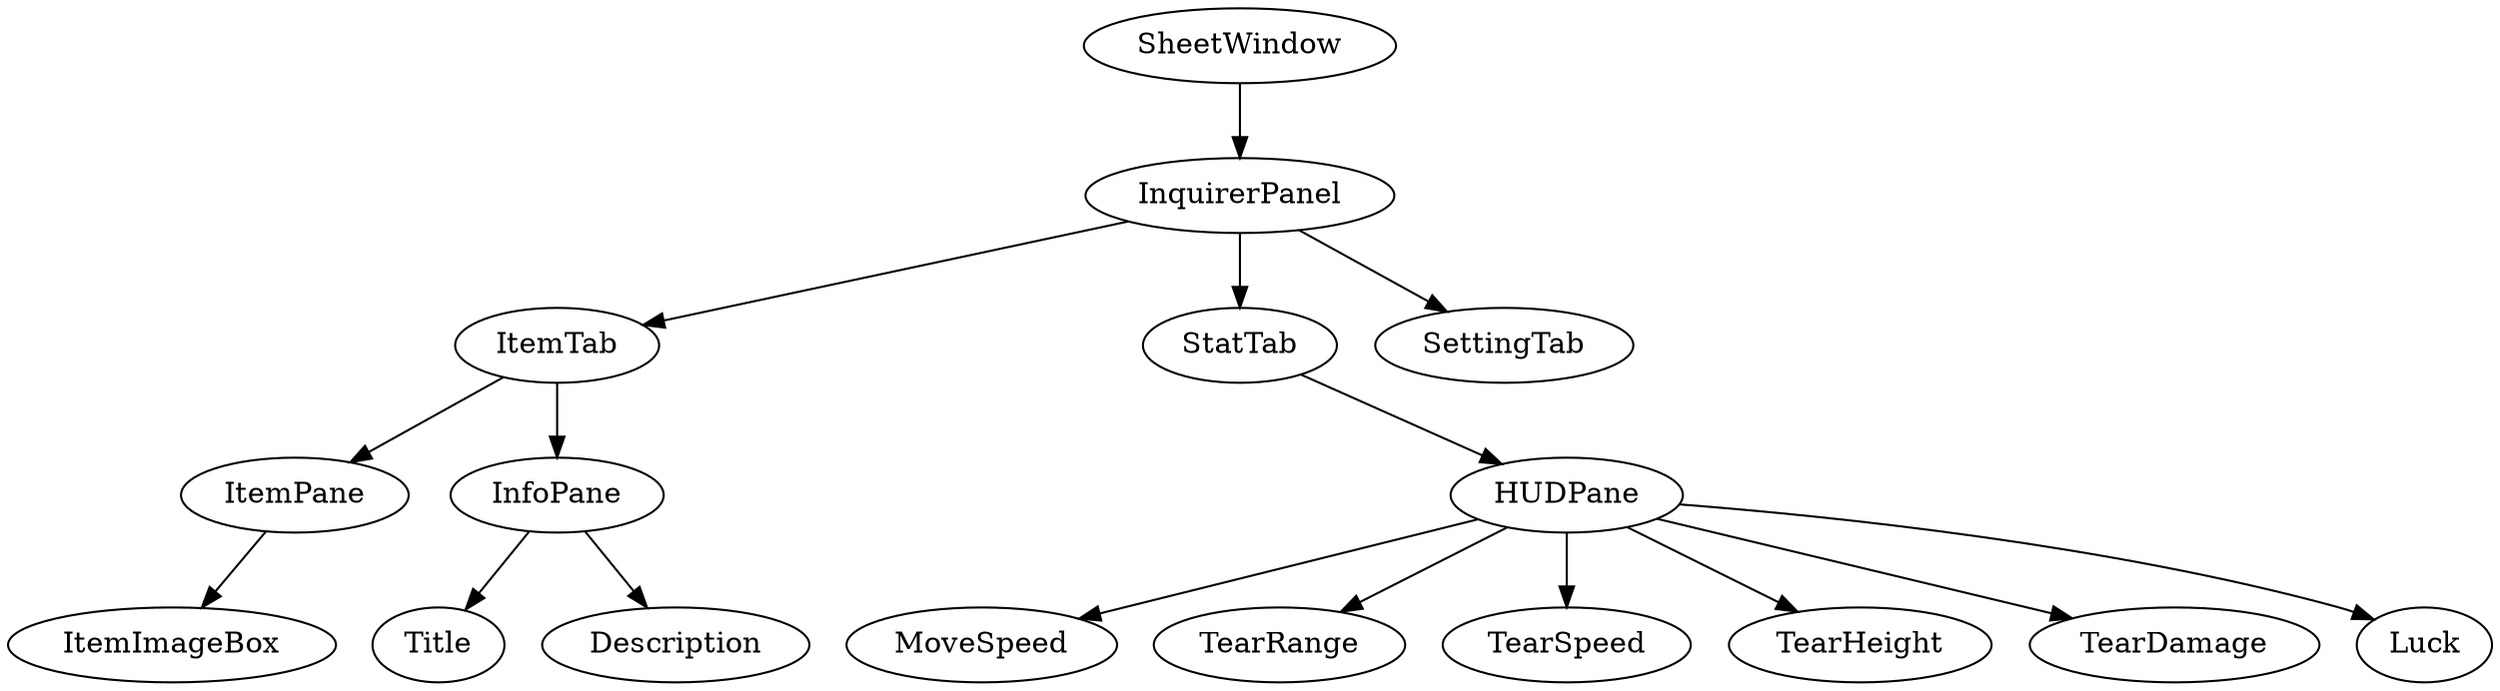 digraph UI {
    SheetWindow -> InquirerPanel;
    InquirerPanel -> {ItemTab, StatTab, SettingTab};
    ItemTab -> {ItemPane, InfoPane};
    ItemPane -> ItemImageBox;
    InfoPane -> {Title, Description};
    StatTab -> HUDPane;
    HUDPane -> {MoveSpeed, TearRange, TearSpeed, TearHeight, TearDamage, Luck};
}
